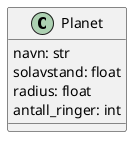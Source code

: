 @startuml planet
class Planet {
    navn: str
    solavstand: float
    radius: float
    antall_ringer: int
}
@enduml
